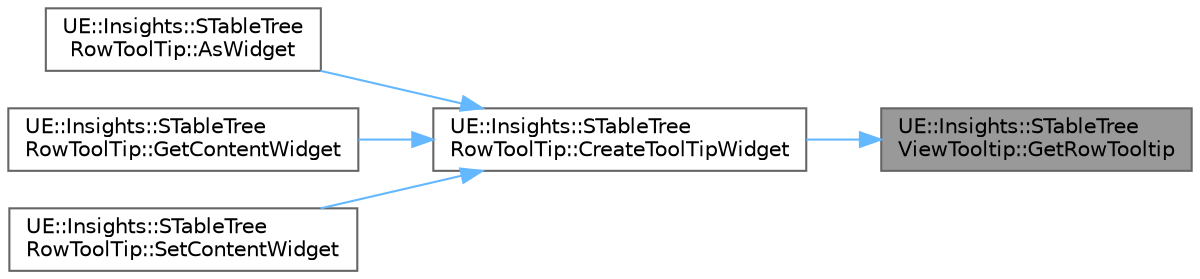 digraph "UE::Insights::STableTreeViewTooltip::GetRowTooltip"
{
 // INTERACTIVE_SVG=YES
 // LATEX_PDF_SIZE
  bgcolor="transparent";
  edge [fontname=Helvetica,fontsize=10,labelfontname=Helvetica,labelfontsize=10];
  node [fontname=Helvetica,fontsize=10,shape=box,height=0.2,width=0.4];
  rankdir="RL";
  Node1 [id="Node000001",label="UE::Insights::STableTree\lViewTooltip::GetRowTooltip",height=0.2,width=0.4,color="gray40", fillcolor="grey60", style="filled", fontcolor="black",tooltip=" "];
  Node1 -> Node2 [id="edge1_Node000001_Node000002",dir="back",color="steelblue1",style="solid",tooltip=" "];
  Node2 [id="Node000002",label="UE::Insights::STableTree\lRowToolTip::CreateToolTipWidget",height=0.2,width=0.4,color="grey40", fillcolor="white", style="filled",URL="$df/ddd/classUE_1_1Insights_1_1STableTreeRowToolTip.html#abb02cbeb23cc34888386e68ed44afed3",tooltip=" "];
  Node2 -> Node3 [id="edge2_Node000002_Node000003",dir="back",color="steelblue1",style="solid",tooltip=" "];
  Node3 [id="Node000003",label="UE::Insights::STableTree\lRowToolTip::AsWidget",height=0.2,width=0.4,color="grey40", fillcolor="white", style="filled",URL="$df/ddd/classUE_1_1Insights_1_1STableTreeRowToolTip.html#a839cea0b156089f62fbd7a787a39e7d6",tooltip="Gets the widget that this tool tip represents."];
  Node2 -> Node4 [id="edge3_Node000002_Node000004",dir="back",color="steelblue1",style="solid",tooltip=" "];
  Node4 [id="Node000004",label="UE::Insights::STableTree\lRowToolTip::GetContentWidget",height=0.2,width=0.4,color="grey40", fillcolor="white", style="filled",URL="$df/ddd/classUE_1_1Insights_1_1STableTreeRowToolTip.html#a114476e6dd64a2670441d1fc1ff5cddf",tooltip="Gets the tool tip's content widget."];
  Node2 -> Node5 [id="edge4_Node000002_Node000005",dir="back",color="steelblue1",style="solid",tooltip=" "];
  Node5 [id="Node000005",label="UE::Insights::STableTree\lRowToolTip::SetContentWidget",height=0.2,width=0.4,color="grey40", fillcolor="white", style="filled",URL="$df/ddd/classUE_1_1Insights_1_1STableTreeRowToolTip.html#a91fe7bfd748a3fb42669fb8a825b0079",tooltip="Sets the tool tip's content widget."];
}
